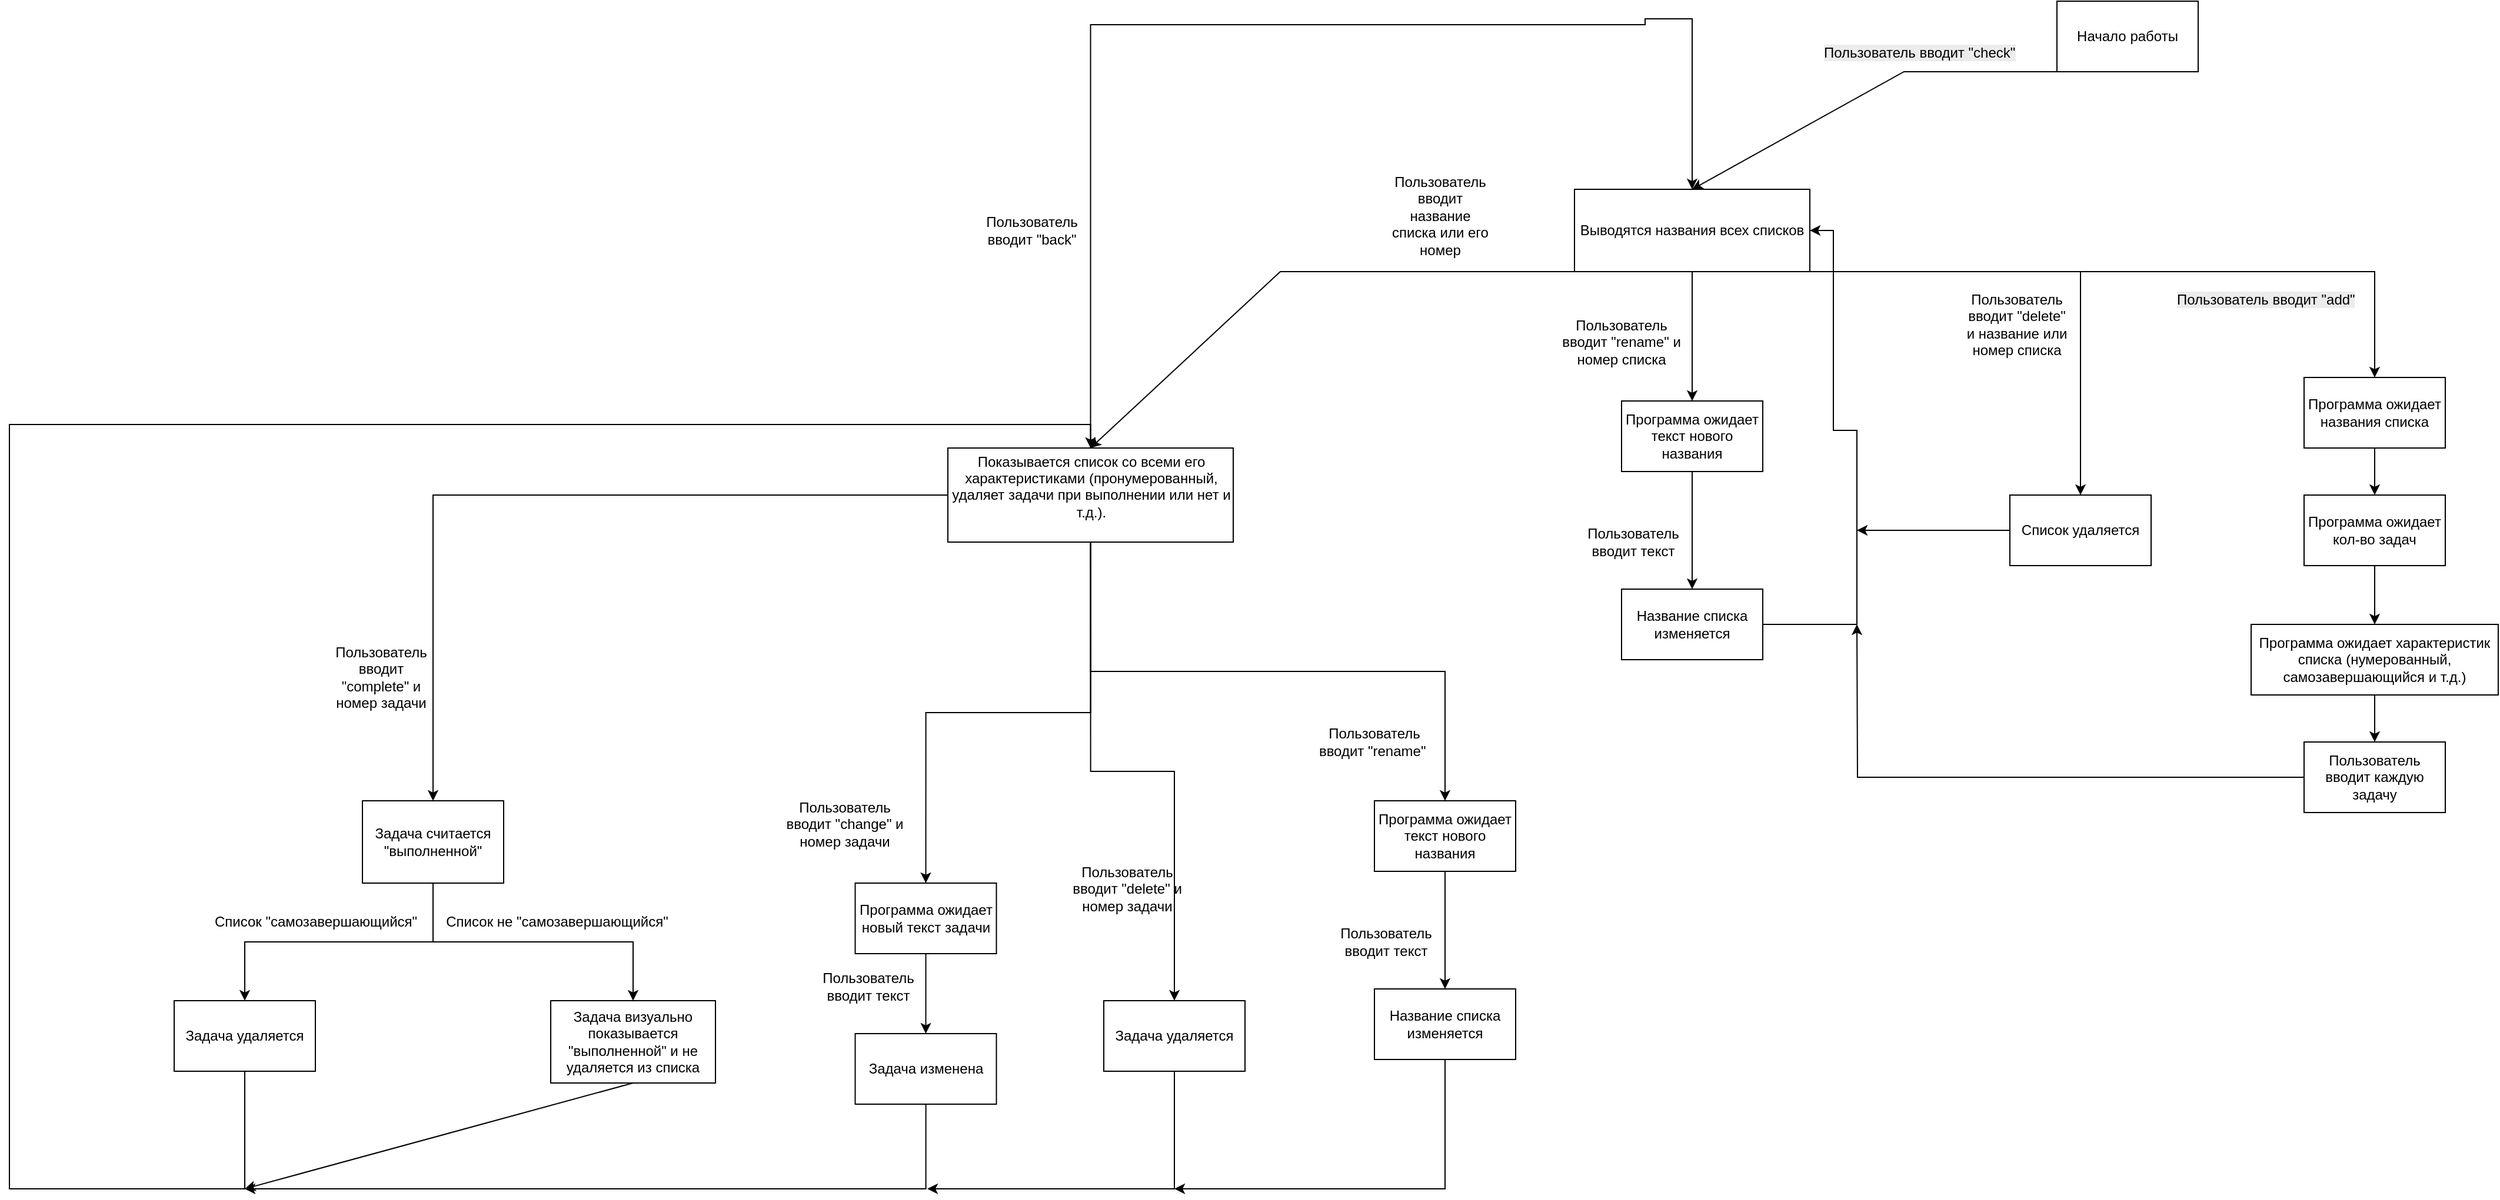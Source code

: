 <mxfile version="28.2.5">
  <diagram name="Страница — 1" id="vNltBsTmgiJkITQa7lU2">
    <mxGraphModel dx="5314" dy="1634" grid="1" gridSize="10" guides="1" tooltips="1" connect="1" arrows="1" fold="1" page="1" pageScale="1" pageWidth="827" pageHeight="1169" math="0" shadow="0">
      <root>
        <mxCell id="0" />
        <mxCell id="1" parent="0" />
        <mxCell id="ltYEQbaWMHySrsDpNKCI-7" value="Начало работы" style="rounded=0;whiteSpace=wrap;html=1;" vertex="1" parent="1">
          <mxGeometry x="330" y="20" width="120" height="60" as="geometry" />
        </mxCell>
        <mxCell id="ltYEQbaWMHySrsDpNKCI-43" style="edgeStyle=orthogonalEdgeStyle;rounded=0;orthogonalLoop=1;jettySize=auto;html=1;" edge="1" parent="1" source="ltYEQbaWMHySrsDpNKCI-8" target="ltYEQbaWMHySrsDpNKCI-44">
          <mxGeometry relative="1" as="geometry">
            <mxPoint x="20" y="390" as="targetPoint" />
          </mxGeometry>
        </mxCell>
        <mxCell id="ltYEQbaWMHySrsDpNKCI-84" style="edgeStyle=orthogonalEdgeStyle;rounded=0;orthogonalLoop=1;jettySize=auto;html=1;exitX=0.5;exitY=1;exitDx=0;exitDy=0;entryX=0.5;entryY=0;entryDx=0;entryDy=0;" edge="1" parent="1" source="ltYEQbaWMHySrsDpNKCI-8" target="ltYEQbaWMHySrsDpNKCI-80">
          <mxGeometry relative="1" as="geometry">
            <Array as="points">
              <mxPoint x="600" y="250" />
            </Array>
          </mxGeometry>
        </mxCell>
        <mxCell id="ltYEQbaWMHySrsDpNKCI-8" value="Выводятся названия всех списков" style="rounded=0;whiteSpace=wrap;html=1;" vertex="1" parent="1">
          <mxGeometry x="-80" y="180" width="200" height="70" as="geometry" />
        </mxCell>
        <mxCell id="ltYEQbaWMHySrsDpNKCI-10" value="" style="endArrow=classic;html=1;rounded=0;exitX=0.5;exitY=1;exitDx=0;exitDy=0;entryX=0.5;entryY=0;entryDx=0;entryDy=0;" edge="1" parent="1" source="ltYEQbaWMHySrsDpNKCI-7" target="ltYEQbaWMHySrsDpNKCI-8">
          <mxGeometry width="50" height="50" relative="1" as="geometry">
            <mxPoint x="390" y="300" as="sourcePoint" />
            <mxPoint x="440" y="250" as="targetPoint" />
            <Array as="points">
              <mxPoint x="200" y="80" />
            </Array>
          </mxGeometry>
        </mxCell>
        <mxCell id="ltYEQbaWMHySrsDpNKCI-11" value="&lt;span style=&quot;color: rgb(0, 0, 0); font-family: Helvetica; font-size: 12px; font-style: normal; font-variant-ligatures: normal; font-variant-caps: normal; font-weight: 400; letter-spacing: normal; orphans: 2; text-align: center; text-indent: 0px; text-transform: none; widows: 2; word-spacing: 0px; -webkit-text-stroke-width: 0px; white-space: normal; background-color: rgb(236, 236, 236); text-decoration-thickness: initial; text-decoration-style: initial; text-decoration-color: initial; display: inline !important; float: none;&quot;&gt;Пользователь вводит &quot;check&quot;&lt;/span&gt;" style="text;whiteSpace=wrap;html=1;" vertex="1" parent="1">
          <mxGeometry x="130" y="50" width="200" height="40" as="geometry" />
        </mxCell>
        <mxCell id="ltYEQbaWMHySrsDpNKCI-17" style="edgeStyle=orthogonalEdgeStyle;rounded=0;orthogonalLoop=1;jettySize=auto;html=1;entryX=0.5;entryY=0;entryDx=0;entryDy=0;exitX=0;exitY=0.5;exitDx=0;exitDy=0;" edge="1" parent="1" source="ltYEQbaWMHySrsDpNKCI-12" target="ltYEQbaWMHySrsDpNKCI-16">
          <mxGeometry relative="1" as="geometry">
            <mxPoint x="-812.5" y="510" as="sourcePoint" />
          </mxGeometry>
        </mxCell>
        <mxCell id="ltYEQbaWMHySrsDpNKCI-32" style="edgeStyle=orthogonalEdgeStyle;rounded=0;orthogonalLoop=1;jettySize=auto;html=1;exitX=0.5;exitY=1;exitDx=0;exitDy=0;entryX=0.5;entryY=0;entryDx=0;entryDy=0;" edge="1" parent="1" source="ltYEQbaWMHySrsDpNKCI-12" target="ltYEQbaWMHySrsDpNKCI-33">
          <mxGeometry relative="1" as="geometry">
            <mxPoint x="-531.286" y="780" as="targetPoint" />
            <mxPoint x="-531.25" y="630" as="sourcePoint" />
          </mxGeometry>
        </mxCell>
        <mxCell id="ltYEQbaWMHySrsDpNKCI-40" style="edgeStyle=orthogonalEdgeStyle;rounded=0;orthogonalLoop=1;jettySize=auto;html=1;exitX=0.5;exitY=1;exitDx=0;exitDy=0;" edge="1" parent="1" source="ltYEQbaWMHySrsDpNKCI-12" target="ltYEQbaWMHySrsDpNKCI-42">
          <mxGeometry relative="1" as="geometry">
            <mxPoint x="-290" y="740" as="targetPoint" />
            <mxPoint x="-531.25" y="630" as="sourcePoint" />
          </mxGeometry>
        </mxCell>
        <mxCell id="ltYEQbaWMHySrsDpNKCI-49" style="edgeStyle=orthogonalEdgeStyle;rounded=0;orthogonalLoop=1;jettySize=auto;html=1;exitX=0.5;exitY=1;exitDx=0;exitDy=0;entryX=0.5;entryY=0;entryDx=0;entryDy=0;" edge="1" parent="1" source="ltYEQbaWMHySrsDpNKCI-12" target="ltYEQbaWMHySrsDpNKCI-51">
          <mxGeometry relative="1" as="geometry">
            <mxPoint x="-230" y="560" as="targetPoint" />
          </mxGeometry>
        </mxCell>
        <mxCell id="ltYEQbaWMHySrsDpNKCI-75" style="edgeStyle=orthogonalEdgeStyle;rounded=0;orthogonalLoop=1;jettySize=auto;html=1;entryX=0.5;entryY=0;entryDx=0;entryDy=0;" edge="1" parent="1" source="ltYEQbaWMHySrsDpNKCI-12" target="ltYEQbaWMHySrsDpNKCI-8">
          <mxGeometry relative="1" as="geometry">
            <Array as="points">
              <mxPoint x="-491" y="40" />
              <mxPoint x="-20" y="40" />
              <mxPoint x="-20" y="35" />
              <mxPoint x="20" y="35" />
            </Array>
          </mxGeometry>
        </mxCell>
        <mxCell id="ltYEQbaWMHySrsDpNKCI-12" value="Показывается список со всеми его характеристиками (пронумерованный, удаляет задачи при выполнении или нет и т.д.).&lt;div&gt;&lt;br&gt;&lt;/div&gt;" style="rounded=0;whiteSpace=wrap;html=1;" vertex="1" parent="1">
          <mxGeometry x="-612.5" y="400" width="242.5" height="80" as="geometry" />
        </mxCell>
        <mxCell id="ltYEQbaWMHySrsDpNKCI-14" value="" style="endArrow=classic;html=1;rounded=0;exitX=0.5;exitY=1;exitDx=0;exitDy=0;entryX=0.5;entryY=0;entryDx=0;entryDy=0;" edge="1" parent="1" source="ltYEQbaWMHySrsDpNKCI-8" target="ltYEQbaWMHySrsDpNKCI-12">
          <mxGeometry width="50" height="50" relative="1" as="geometry">
            <mxPoint x="210" y="350" as="sourcePoint" />
            <mxPoint x="260" y="300" as="targetPoint" />
            <Array as="points">
              <mxPoint x="-330" y="250" />
            </Array>
          </mxGeometry>
        </mxCell>
        <mxCell id="ltYEQbaWMHySrsDpNKCI-15" value="&lt;div style=&quot;text-align: center;&quot;&gt;&lt;span style=&quot;background-color: transparent; color: light-dark(rgb(0, 0, 0), rgb(255, 255, 255));&quot;&gt;Пользователь вводит название списка или его номер&lt;/span&gt;&lt;/div&gt;" style="text;whiteSpace=wrap;html=1;" vertex="1" parent="1">
          <mxGeometry x="-240" y="160" width="90" height="80" as="geometry" />
        </mxCell>
        <mxCell id="ltYEQbaWMHySrsDpNKCI-21" style="edgeStyle=orthogonalEdgeStyle;rounded=0;orthogonalLoop=1;jettySize=auto;html=1;exitX=0.5;exitY=1;exitDx=0;exitDy=0;entryX=0.5;entryY=0;entryDx=0;entryDy=0;" edge="1" parent="1" source="ltYEQbaWMHySrsDpNKCI-16" target="ltYEQbaWMHySrsDpNKCI-19">
          <mxGeometry relative="1" as="geometry" />
        </mxCell>
        <mxCell id="ltYEQbaWMHySrsDpNKCI-22" style="edgeStyle=orthogonalEdgeStyle;rounded=0;orthogonalLoop=1;jettySize=auto;html=1;exitX=0.5;exitY=1;exitDx=0;exitDy=0;entryX=0.5;entryY=0;entryDx=0;entryDy=0;" edge="1" parent="1" source="ltYEQbaWMHySrsDpNKCI-16" target="ltYEQbaWMHySrsDpNKCI-20">
          <mxGeometry relative="1" as="geometry" />
        </mxCell>
        <mxCell id="ltYEQbaWMHySrsDpNKCI-16" value="Задача считается &quot;выполненной&quot;" style="rounded=0;whiteSpace=wrap;html=1;" vertex="1" parent="1">
          <mxGeometry x="-1110" y="700" width="120" height="70" as="geometry" />
        </mxCell>
        <mxCell id="ltYEQbaWMHySrsDpNKCI-18" value="&lt;div style=&quot;text-align: center;&quot;&gt;&lt;span style=&quot;background-color: transparent; color: light-dark(rgb(0, 0, 0), rgb(255, 255, 255));&quot;&gt;Пользователь вводит &quot;complete&quot; и номер задачи&lt;/span&gt;&lt;/div&gt;" style="text;whiteSpace=wrap;html=1;" vertex="1" parent="1">
          <mxGeometry x="-1140" y="560" width="90" height="80" as="geometry" />
        </mxCell>
        <mxCell id="ltYEQbaWMHySrsDpNKCI-58" style="edgeStyle=orthogonalEdgeStyle;rounded=0;orthogonalLoop=1;jettySize=auto;html=1;exitX=0.5;exitY=1;exitDx=0;exitDy=0;entryX=0.5;entryY=0;entryDx=0;entryDy=0;" edge="1" parent="1" source="ltYEQbaWMHySrsDpNKCI-19" target="ltYEQbaWMHySrsDpNKCI-12">
          <mxGeometry relative="1" as="geometry">
            <mxPoint x="-1380" y="340" as="targetPoint" />
            <Array as="points">
              <mxPoint x="-1210" y="1030" />
              <mxPoint x="-1410" y="1030" />
              <mxPoint x="-1410" y="380" />
              <mxPoint x="-491" y="380" />
            </Array>
          </mxGeometry>
        </mxCell>
        <mxCell id="ltYEQbaWMHySrsDpNKCI-19" value="Задача удаляется" style="rounded=0;whiteSpace=wrap;html=1;" vertex="1" parent="1">
          <mxGeometry x="-1270" y="870" width="120" height="60" as="geometry" />
        </mxCell>
        <mxCell id="ltYEQbaWMHySrsDpNKCI-20" value="Задача визуально показывается &quot;выполненной&quot; и не удаляется из списка" style="rounded=0;whiteSpace=wrap;html=1;" vertex="1" parent="1">
          <mxGeometry x="-950" y="870" width="140" height="70" as="geometry" />
        </mxCell>
        <mxCell id="ltYEQbaWMHySrsDpNKCI-24" value="Список &quot;самозавершающийся&quot;" style="text;html=1;align=center;verticalAlign=middle;resizable=0;points=[];autosize=1;strokeColor=none;fillColor=none;" vertex="1" parent="1">
          <mxGeometry x="-1250" y="788" width="200" height="30" as="geometry" />
        </mxCell>
        <mxCell id="ltYEQbaWMHySrsDpNKCI-25" value="Список не &quot;самозавершающийся&quot;" style="text;html=1;align=center;verticalAlign=middle;resizable=0;points=[];autosize=1;strokeColor=none;fillColor=none;" vertex="1" parent="1">
          <mxGeometry x="-1050" y="788" width="210" height="30" as="geometry" />
        </mxCell>
        <mxCell id="ltYEQbaWMHySrsDpNKCI-27" value="&lt;div style=&quot;text-align: center;&quot;&gt;&lt;span style=&quot;background-color: transparent; color: light-dark(rgb(0, 0, 0), rgb(255, 255, 255));&quot;&gt;Пользователь вводит &quot;delete&quot; и название или номер списка&lt;/span&gt;&lt;/div&gt;" style="text;whiteSpace=wrap;html=1;" vertex="1" parent="1">
          <mxGeometry x="250" y="260" width="90" height="80" as="geometry" />
        </mxCell>
        <mxCell id="ltYEQbaWMHySrsDpNKCI-29" value="" style="endArrow=classic;html=1;rounded=0;exitX=0.5;exitY=1;exitDx=0;exitDy=0;" edge="1" parent="1" source="ltYEQbaWMHySrsDpNKCI-8" target="ltYEQbaWMHySrsDpNKCI-30">
          <mxGeometry width="50" height="50" relative="1" as="geometry">
            <mxPoint x="180" y="470" as="sourcePoint" />
            <mxPoint x="150" y="400" as="targetPoint" />
            <Array as="points">
              <mxPoint x="350" y="250" />
            </Array>
          </mxGeometry>
        </mxCell>
        <mxCell id="ltYEQbaWMHySrsDpNKCI-57" style="edgeStyle=orthogonalEdgeStyle;rounded=0;orthogonalLoop=1;jettySize=auto;html=1;" edge="1" parent="1" source="ltYEQbaWMHySrsDpNKCI-30">
          <mxGeometry relative="1" as="geometry">
            <mxPoint x="160" y="470" as="targetPoint" />
          </mxGeometry>
        </mxCell>
        <mxCell id="ltYEQbaWMHySrsDpNKCI-30" value="Список удаляется" style="rounded=0;whiteSpace=wrap;html=1;" vertex="1" parent="1">
          <mxGeometry x="290.0" y="440" width="120" height="60" as="geometry" />
        </mxCell>
        <mxCell id="ltYEQbaWMHySrsDpNKCI-34" style="edgeStyle=orthogonalEdgeStyle;rounded=0;orthogonalLoop=1;jettySize=auto;html=1;" edge="1" parent="1" source="ltYEQbaWMHySrsDpNKCI-33" target="ltYEQbaWMHySrsDpNKCI-35">
          <mxGeometry relative="1" as="geometry">
            <mxPoint x="-631.25" y="890" as="targetPoint" />
          </mxGeometry>
        </mxCell>
        <mxCell id="ltYEQbaWMHySrsDpNKCI-33" value="Программа ожидает новый текст задачи" style="rounded=0;whiteSpace=wrap;html=1;" vertex="1" parent="1">
          <mxGeometry x="-691.25" y="770" width="120" height="60" as="geometry" />
        </mxCell>
        <mxCell id="ltYEQbaWMHySrsDpNKCI-65" style="edgeStyle=orthogonalEdgeStyle;rounded=0;orthogonalLoop=1;jettySize=auto;html=1;" edge="1" parent="1" source="ltYEQbaWMHySrsDpNKCI-35">
          <mxGeometry relative="1" as="geometry">
            <mxPoint x="-1210" y="1030" as="targetPoint" />
            <Array as="points">
              <mxPoint x="-631" y="1030" />
            </Array>
          </mxGeometry>
        </mxCell>
        <mxCell id="ltYEQbaWMHySrsDpNKCI-35" value="Задача изменена" style="rounded=0;whiteSpace=wrap;html=1;" vertex="1" parent="1">
          <mxGeometry x="-691.25" y="898" width="120" height="60" as="geometry" />
        </mxCell>
        <mxCell id="ltYEQbaWMHySrsDpNKCI-37" value="Пользователь вводит &quot;change&quot; и номер задачи" style="text;html=1;align=center;verticalAlign=middle;whiteSpace=wrap;rounded=0;" vertex="1" parent="1">
          <mxGeometry x="-760" y="680" width="120" height="80" as="geometry" />
        </mxCell>
        <mxCell id="ltYEQbaWMHySrsDpNKCI-38" value="Пользователь вводит текст" style="text;html=1;align=center;verticalAlign=middle;whiteSpace=wrap;rounded=0;" vertex="1" parent="1">
          <mxGeometry x="-740" y="818" width="120" height="80" as="geometry" />
        </mxCell>
        <mxCell id="ltYEQbaWMHySrsDpNKCI-39" value="Пользователь вводит &quot;delete&quot; и номер задачи" style="text;html=1;align=center;verticalAlign=middle;whiteSpace=wrap;rounded=0;" vertex="1" parent="1">
          <mxGeometry x="-520" y="735" width="120" height="80" as="geometry" />
        </mxCell>
        <mxCell id="ltYEQbaWMHySrsDpNKCI-66" style="edgeStyle=orthogonalEdgeStyle;rounded=0;orthogonalLoop=1;jettySize=auto;html=1;" edge="1" parent="1" source="ltYEQbaWMHySrsDpNKCI-42">
          <mxGeometry relative="1" as="geometry">
            <mxPoint x="-630" y="1030" as="targetPoint" />
            <Array as="points">
              <mxPoint x="-420" y="1030" />
            </Array>
          </mxGeometry>
        </mxCell>
        <mxCell id="ltYEQbaWMHySrsDpNKCI-42" value="Задача удаляется" style="rounded=0;whiteSpace=wrap;html=1;" vertex="1" parent="1">
          <mxGeometry x="-480" y="870" width="120" height="60" as="geometry" />
        </mxCell>
        <mxCell id="ltYEQbaWMHySrsDpNKCI-45" style="edgeStyle=orthogonalEdgeStyle;rounded=0;orthogonalLoop=1;jettySize=auto;html=1;exitX=0.5;exitY=1;exitDx=0;exitDy=0;" edge="1" parent="1" source="ltYEQbaWMHySrsDpNKCI-44" target="ltYEQbaWMHySrsDpNKCI-46">
          <mxGeometry relative="1" as="geometry">
            <mxPoint x="20.286" y="510" as="targetPoint" />
          </mxGeometry>
        </mxCell>
        <mxCell id="ltYEQbaWMHySrsDpNKCI-44" value="Программа ожидает текст нового названия" style="rounded=0;whiteSpace=wrap;html=1;" vertex="1" parent="1">
          <mxGeometry x="-40" y="360" width="120" height="60" as="geometry" />
        </mxCell>
        <mxCell id="ltYEQbaWMHySrsDpNKCI-55" style="edgeStyle=orthogonalEdgeStyle;rounded=0;orthogonalLoop=1;jettySize=auto;html=1;entryX=1;entryY=0.5;entryDx=0;entryDy=0;" edge="1" parent="1" source="ltYEQbaWMHySrsDpNKCI-46" target="ltYEQbaWMHySrsDpNKCI-8">
          <mxGeometry relative="1" as="geometry">
            <Array as="points">
              <mxPoint x="160" y="550" />
              <mxPoint x="160" y="385" />
              <mxPoint x="140" y="385" />
              <mxPoint x="140" y="215" />
            </Array>
          </mxGeometry>
        </mxCell>
        <mxCell id="ltYEQbaWMHySrsDpNKCI-46" value="Название списка изменяется" style="rounded=0;whiteSpace=wrap;html=1;" vertex="1" parent="1">
          <mxGeometry x="-40.004" y="520" width="120" height="60" as="geometry" />
        </mxCell>
        <mxCell id="ltYEQbaWMHySrsDpNKCI-47" value="Пользователь вводит текст" style="text;html=1;align=center;verticalAlign=middle;whiteSpace=wrap;rounded=0;" vertex="1" parent="1">
          <mxGeometry x="-90" y="440" width="120" height="80" as="geometry" />
        </mxCell>
        <mxCell id="ltYEQbaWMHySrsDpNKCI-48" value="Пользователь вводит &quot;rename&quot; и номер списка" style="text;html=1;align=center;verticalAlign=middle;whiteSpace=wrap;rounded=0;" vertex="1" parent="1">
          <mxGeometry x="-100" y="270" width="120" height="80" as="geometry" />
        </mxCell>
        <mxCell id="ltYEQbaWMHySrsDpNKCI-50" style="edgeStyle=orthogonalEdgeStyle;rounded=0;orthogonalLoop=1;jettySize=auto;html=1;exitX=0.5;exitY=1;exitDx=0;exitDy=0;" edge="1" parent="1" source="ltYEQbaWMHySrsDpNKCI-51" target="ltYEQbaWMHySrsDpNKCI-52">
          <mxGeometry relative="1" as="geometry">
            <mxPoint x="-189.714" y="850" as="targetPoint" />
          </mxGeometry>
        </mxCell>
        <mxCell id="ltYEQbaWMHySrsDpNKCI-51" value="Программа ожидает текст нового названия" style="rounded=0;whiteSpace=wrap;html=1;" vertex="1" parent="1">
          <mxGeometry x="-250" y="700" width="120" height="60" as="geometry" />
        </mxCell>
        <mxCell id="ltYEQbaWMHySrsDpNKCI-67" style="edgeStyle=orthogonalEdgeStyle;rounded=0;orthogonalLoop=1;jettySize=auto;html=1;" edge="1" parent="1" source="ltYEQbaWMHySrsDpNKCI-52">
          <mxGeometry relative="1" as="geometry">
            <mxPoint x="-420" y="1030" as="targetPoint" />
            <Array as="points">
              <mxPoint x="-190" y="1030" />
            </Array>
          </mxGeometry>
        </mxCell>
        <mxCell id="ltYEQbaWMHySrsDpNKCI-52" value="Название списка изменяется" style="rounded=0;whiteSpace=wrap;html=1;" vertex="1" parent="1">
          <mxGeometry x="-250.004" y="860" width="120" height="60" as="geometry" />
        </mxCell>
        <mxCell id="ltYEQbaWMHySrsDpNKCI-53" value="Пользователь вводит текст" style="text;html=1;align=center;verticalAlign=middle;whiteSpace=wrap;rounded=0;" vertex="1" parent="1">
          <mxGeometry x="-300" y="780" width="120" height="80" as="geometry" />
        </mxCell>
        <mxCell id="ltYEQbaWMHySrsDpNKCI-54" value="Пользователь вводит &quot;rename&quot;&amp;nbsp;" style="text;html=1;align=center;verticalAlign=middle;whiteSpace=wrap;rounded=0;" vertex="1" parent="1">
          <mxGeometry x="-310" y="610" width="120" height="80" as="geometry" />
        </mxCell>
        <mxCell id="ltYEQbaWMHySrsDpNKCI-64" value="" style="endArrow=classic;html=1;rounded=0;exitX=0.5;exitY=1;exitDx=0;exitDy=0;" edge="1" parent="1" source="ltYEQbaWMHySrsDpNKCI-20">
          <mxGeometry width="50" height="50" relative="1" as="geometry">
            <mxPoint x="-670" y="750" as="sourcePoint" />
            <mxPoint x="-1210" y="1030" as="targetPoint" />
          </mxGeometry>
        </mxCell>
        <mxCell id="ltYEQbaWMHySrsDpNKCI-76" value="Пользователь вводит &quot;back&quot;" style="text;html=1;align=center;verticalAlign=middle;whiteSpace=wrap;rounded=0;" vertex="1" parent="1">
          <mxGeometry x="-571.25" y="200" width="60" height="30" as="geometry" />
        </mxCell>
        <mxCell id="ltYEQbaWMHySrsDpNKCI-78" value="&lt;span style=&quot;color: rgb(0, 0, 0); font-family: Helvetica; font-size: 12px; font-style: normal; font-variant-ligatures: normal; font-variant-caps: normal; font-weight: 400; letter-spacing: normal; orphans: 2; text-align: center; text-indent: 0px; text-transform: none; widows: 2; word-spacing: 0px; -webkit-text-stroke-width: 0px; white-space: normal; background-color: rgb(236, 236, 236); text-decoration-thickness: initial; text-decoration-style: initial; text-decoration-color: initial; float: none; display: inline !important;&quot;&gt;Пользователь вводит &quot;add&lt;/span&gt;&lt;span style=&quot;background-color: light-dark(rgb(236, 236, 236), rgb(34, 34, 34)); color: light-dark(rgb(0, 0, 0), rgb(237, 237, 237)); text-align: center;&quot;&gt;&quot;&lt;/span&gt;" style="text;whiteSpace=wrap;html=1;" vertex="1" parent="1">
          <mxGeometry x="430" y="260" width="200" height="40" as="geometry" />
        </mxCell>
        <mxCell id="ltYEQbaWMHySrsDpNKCI-79" style="edgeStyle=orthogonalEdgeStyle;rounded=0;orthogonalLoop=1;jettySize=auto;html=1;" edge="1" parent="1" source="ltYEQbaWMHySrsDpNKCI-80" target="ltYEQbaWMHySrsDpNKCI-82">
          <mxGeometry relative="1" as="geometry">
            <mxPoint x="600" y="470" as="targetPoint" />
          </mxGeometry>
        </mxCell>
        <mxCell id="ltYEQbaWMHySrsDpNKCI-80" value="Программа ожидает названия списка" style="rounded=0;whiteSpace=wrap;html=1;" vertex="1" parent="1">
          <mxGeometry x="540" y="340" width="120" height="60" as="geometry" />
        </mxCell>
        <mxCell id="ltYEQbaWMHySrsDpNKCI-87" style="edgeStyle=orthogonalEdgeStyle;rounded=0;orthogonalLoop=1;jettySize=auto;html=1;entryX=0.5;entryY=0;entryDx=0;entryDy=0;" edge="1" parent="1" source="ltYEQbaWMHySrsDpNKCI-82" target="ltYEQbaWMHySrsDpNKCI-86">
          <mxGeometry relative="1" as="geometry" />
        </mxCell>
        <mxCell id="ltYEQbaWMHySrsDpNKCI-82" value="Программа ожидает кол-во задач" style="rounded=0;whiteSpace=wrap;html=1;" vertex="1" parent="1">
          <mxGeometry x="540" y="440" width="120" height="60" as="geometry" />
        </mxCell>
        <mxCell id="ltYEQbaWMHySrsDpNKCI-85" style="edgeStyle=orthogonalEdgeStyle;rounded=0;orthogonalLoop=1;jettySize=auto;html=1;" edge="1" parent="1" source="ltYEQbaWMHySrsDpNKCI-83">
          <mxGeometry relative="1" as="geometry">
            <mxPoint x="160" y="550" as="targetPoint" />
          </mxGeometry>
        </mxCell>
        <mxCell id="ltYEQbaWMHySrsDpNKCI-83" value="Пользователь вводит каждую задачу" style="rounded=0;whiteSpace=wrap;html=1;" vertex="1" parent="1">
          <mxGeometry x="540" y="650" width="120" height="60" as="geometry" />
        </mxCell>
        <mxCell id="ltYEQbaWMHySrsDpNKCI-88" style="edgeStyle=orthogonalEdgeStyle;rounded=0;orthogonalLoop=1;jettySize=auto;html=1;entryX=0.5;entryY=0;entryDx=0;entryDy=0;" edge="1" parent="1" source="ltYEQbaWMHySrsDpNKCI-86" target="ltYEQbaWMHySrsDpNKCI-83">
          <mxGeometry relative="1" as="geometry" />
        </mxCell>
        <mxCell id="ltYEQbaWMHySrsDpNKCI-86" value="Программа ожидает характеристик списка (нумерованный, самозавершающийся и т.д.)" style="rounded=0;whiteSpace=wrap;html=1;" vertex="1" parent="1">
          <mxGeometry x="495" y="550" width="210" height="60" as="geometry" />
        </mxCell>
      </root>
    </mxGraphModel>
  </diagram>
</mxfile>
